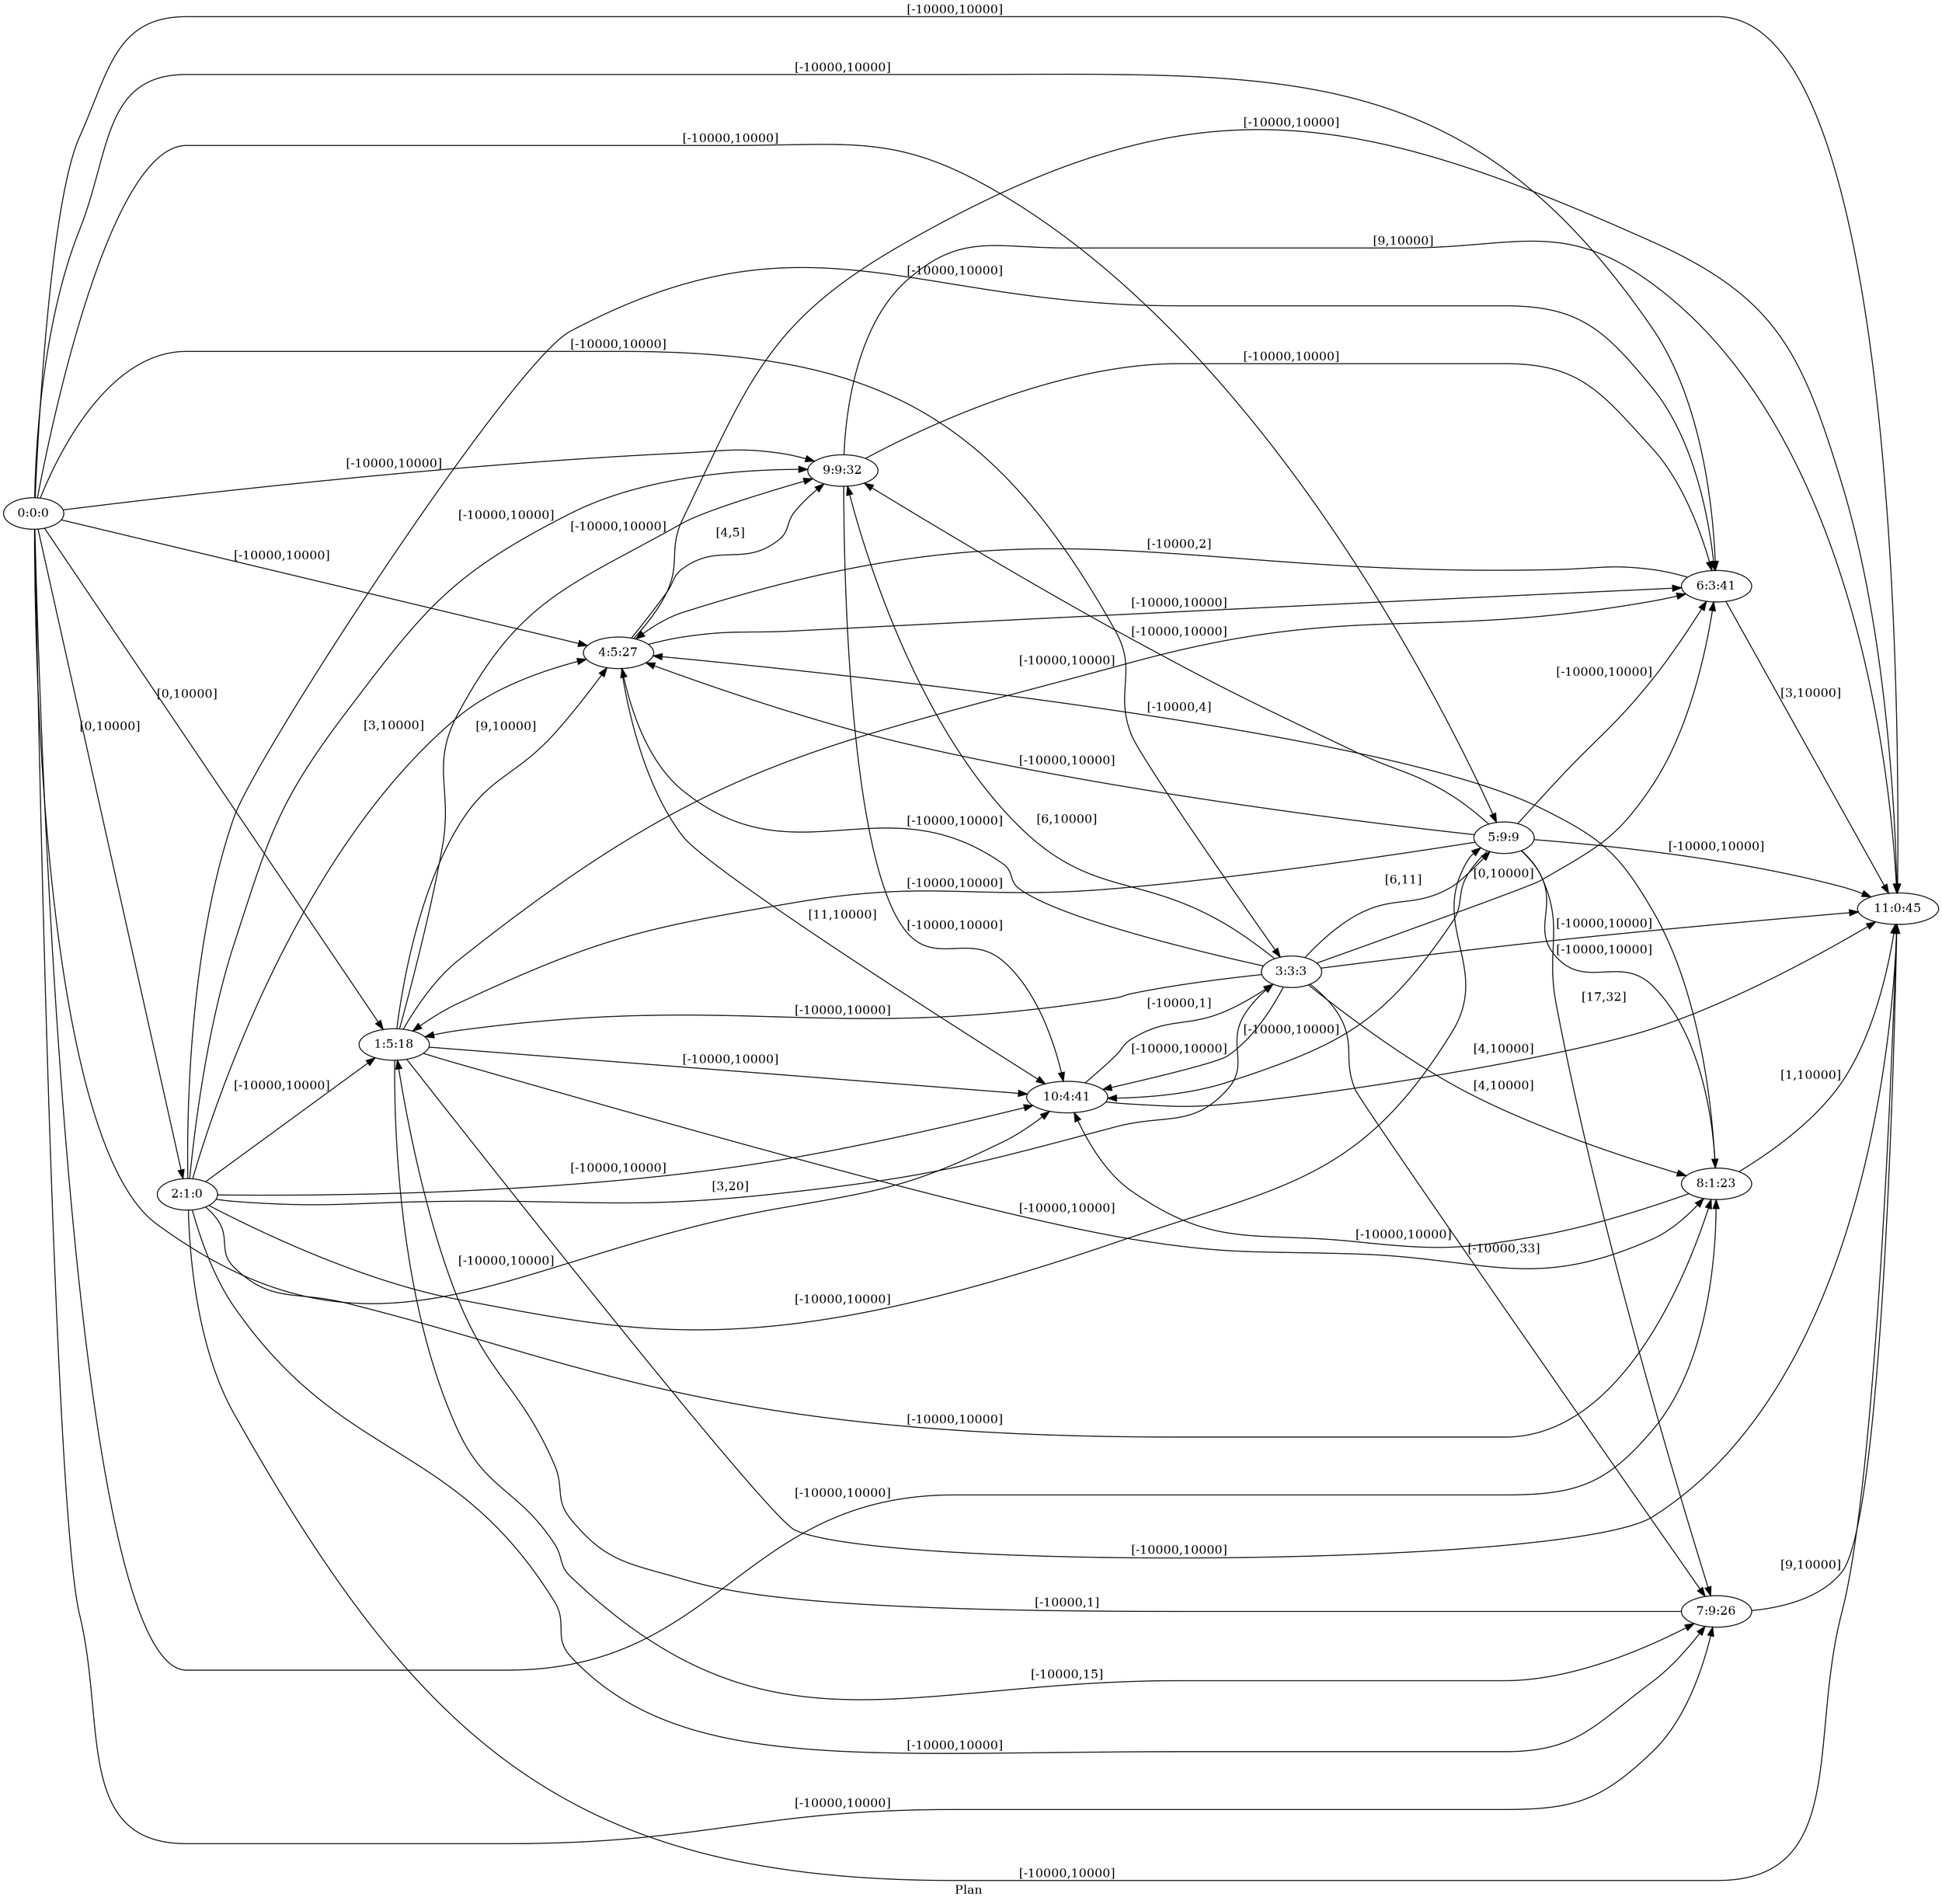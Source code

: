 digraph G {
 rankdir = LR;
 nodesep = .45; 
 size = 30;
label="Plan ";
 fldt = 0.629007;
"0:0:0"->"1:5:18"[ label = "[0,10000]"];
"0:0:0"->"2:1:0"[ label = "[0,10000]"];
"0:0:0"->"3:3:3"[ label = "[-10000,10000]"];
"0:0:0"->"4:5:27"[ label = "[-10000,10000]"];
"0:0:0"->"5:9:9"[ label = "[-10000,10000]"];
"0:0:0"->"6:3:41"[ label = "[-10000,10000]"];
"0:0:0"->"7:9:26"[ label = "[-10000,10000]"];
"0:0:0"->"8:1:23"[ label = "[-10000,10000]"];
"0:0:0"->"9:9:32"[ label = "[-10000,10000]"];
"0:0:0"->"10:4:41"[ label = "[-10000,10000]"];
"0:0:0"->"11:0:45"[ label = "[-10000,10000]"];
"1:5:18"->"4:5:27"[ label = "[9,10000]"];
"1:5:18"->"6:3:41"[ label = "[-10000,10000]"];
"1:5:18"->"7:9:26"[ label = "[-10000,15]"];
"1:5:18"->"8:1:23"[ label = "[-10000,10000]"];
"1:5:18"->"9:9:32"[ label = "[-10000,10000]"];
"1:5:18"->"10:4:41"[ label = "[-10000,10000]"];
"1:5:18"->"11:0:45"[ label = "[-10000,10000]"];
"2:1:0"->"1:5:18"[ label = "[-10000,10000]"];
"2:1:0"->"3:3:3"[ label = "[3,20]"];
"2:1:0"->"4:5:27"[ label = "[3,10000]"];
"2:1:0"->"5:9:9"[ label = "[-10000,10000]"];
"2:1:0"->"6:3:41"[ label = "[-10000,10000]"];
"2:1:0"->"7:9:26"[ label = "[-10000,10000]"];
"2:1:0"->"8:1:23"[ label = "[-10000,10000]"];
"2:1:0"->"9:9:32"[ label = "[-10000,10000]"];
"2:1:0"->"10:4:41"[ label = "[-10000,10000]"];
"2:1:0"->"11:0:45"[ label = "[-10000,10000]"];
"3:3:3"->"1:5:18"[ label = "[-10000,10000]"];
"3:3:3"->"4:5:27"[ label = "[-10000,10000]"];
"3:3:3"->"5:9:9"[ label = "[6,11]"];
"3:3:3"->"6:3:41"[ label = "[0,10000]"];
"3:3:3"->"7:9:26"[ label = "[-10000,33]"];
"3:3:3"->"8:1:23"[ label = "[4,10000]"];
"3:3:3"->"9:9:32"[ label = "[6,10000]"];
"3:3:3"->"10:4:41"[ label = "[-10000,10000]"];
"3:3:3"->"11:0:45"[ label = "[-10000,10000]"];
"4:5:27"->"6:3:41"[ label = "[-10000,10000]"];
"4:5:27"->"9:9:32"[ label = "[4,5]"];
"4:5:27"->"10:4:41"[ label = "[11,10000]"];
"4:5:27"->"11:0:45"[ label = "[-10000,10000]"];
"5:9:9"->"1:5:18"[ label = "[-10000,10000]"];
"5:9:9"->"4:5:27"[ label = "[-10000,10000]"];
"5:9:9"->"6:3:41"[ label = "[-10000,10000]"];
"5:9:9"->"7:9:26"[ label = "[17,32]"];
"5:9:9"->"8:1:23"[ label = "[-10000,10000]"];
"5:9:9"->"9:9:32"[ label = "[-10000,10000]"];
"5:9:9"->"10:4:41"[ label = "[-10000,10000]"];
"5:9:9"->"11:0:45"[ label = "[-10000,10000]"];
"6:3:41"->"4:5:27"[ label = "[-10000,2]"];
"6:3:41"->"11:0:45"[ label = "[3,10000]"];
"7:9:26"->"1:5:18"[ label = "[-10000,1]"];
"7:9:26"->"11:0:45"[ label = "[9,10000]"];
"8:1:23"->"4:5:27"[ label = "[-10000,4]"];
"8:1:23"->"10:4:41"[ label = "[-10000,10000]"];
"8:1:23"->"11:0:45"[ label = "[1,10000]"];
"9:9:32"->"6:3:41"[ label = "[-10000,10000]"];
"9:9:32"->"10:4:41"[ label = "[-10000,10000]"];
"9:9:32"->"11:0:45"[ label = "[9,10000]"];
"10:4:41"->"3:3:3"[ label = "[-10000,1]"];
"10:4:41"->"11:0:45"[ label = "[4,10000]"];
}
